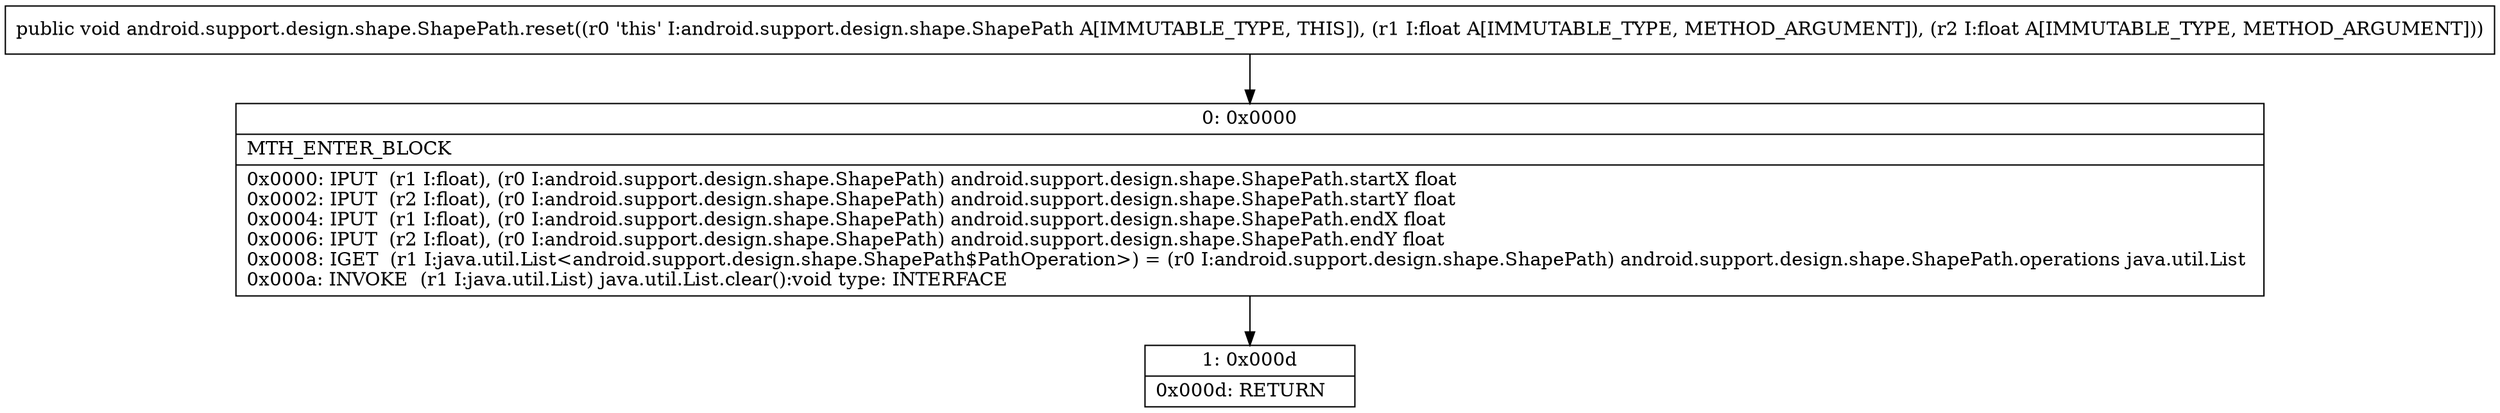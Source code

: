 digraph "CFG forandroid.support.design.shape.ShapePath.reset(FF)V" {
Node_0 [shape=record,label="{0\:\ 0x0000|MTH_ENTER_BLOCK\l|0x0000: IPUT  (r1 I:float), (r0 I:android.support.design.shape.ShapePath) android.support.design.shape.ShapePath.startX float \l0x0002: IPUT  (r2 I:float), (r0 I:android.support.design.shape.ShapePath) android.support.design.shape.ShapePath.startY float \l0x0004: IPUT  (r1 I:float), (r0 I:android.support.design.shape.ShapePath) android.support.design.shape.ShapePath.endX float \l0x0006: IPUT  (r2 I:float), (r0 I:android.support.design.shape.ShapePath) android.support.design.shape.ShapePath.endY float \l0x0008: IGET  (r1 I:java.util.List\<android.support.design.shape.ShapePath$PathOperation\>) = (r0 I:android.support.design.shape.ShapePath) android.support.design.shape.ShapePath.operations java.util.List \l0x000a: INVOKE  (r1 I:java.util.List) java.util.List.clear():void type: INTERFACE \l}"];
Node_1 [shape=record,label="{1\:\ 0x000d|0x000d: RETURN   \l}"];
MethodNode[shape=record,label="{public void android.support.design.shape.ShapePath.reset((r0 'this' I:android.support.design.shape.ShapePath A[IMMUTABLE_TYPE, THIS]), (r1 I:float A[IMMUTABLE_TYPE, METHOD_ARGUMENT]), (r2 I:float A[IMMUTABLE_TYPE, METHOD_ARGUMENT])) }"];
MethodNode -> Node_0;
Node_0 -> Node_1;
}

